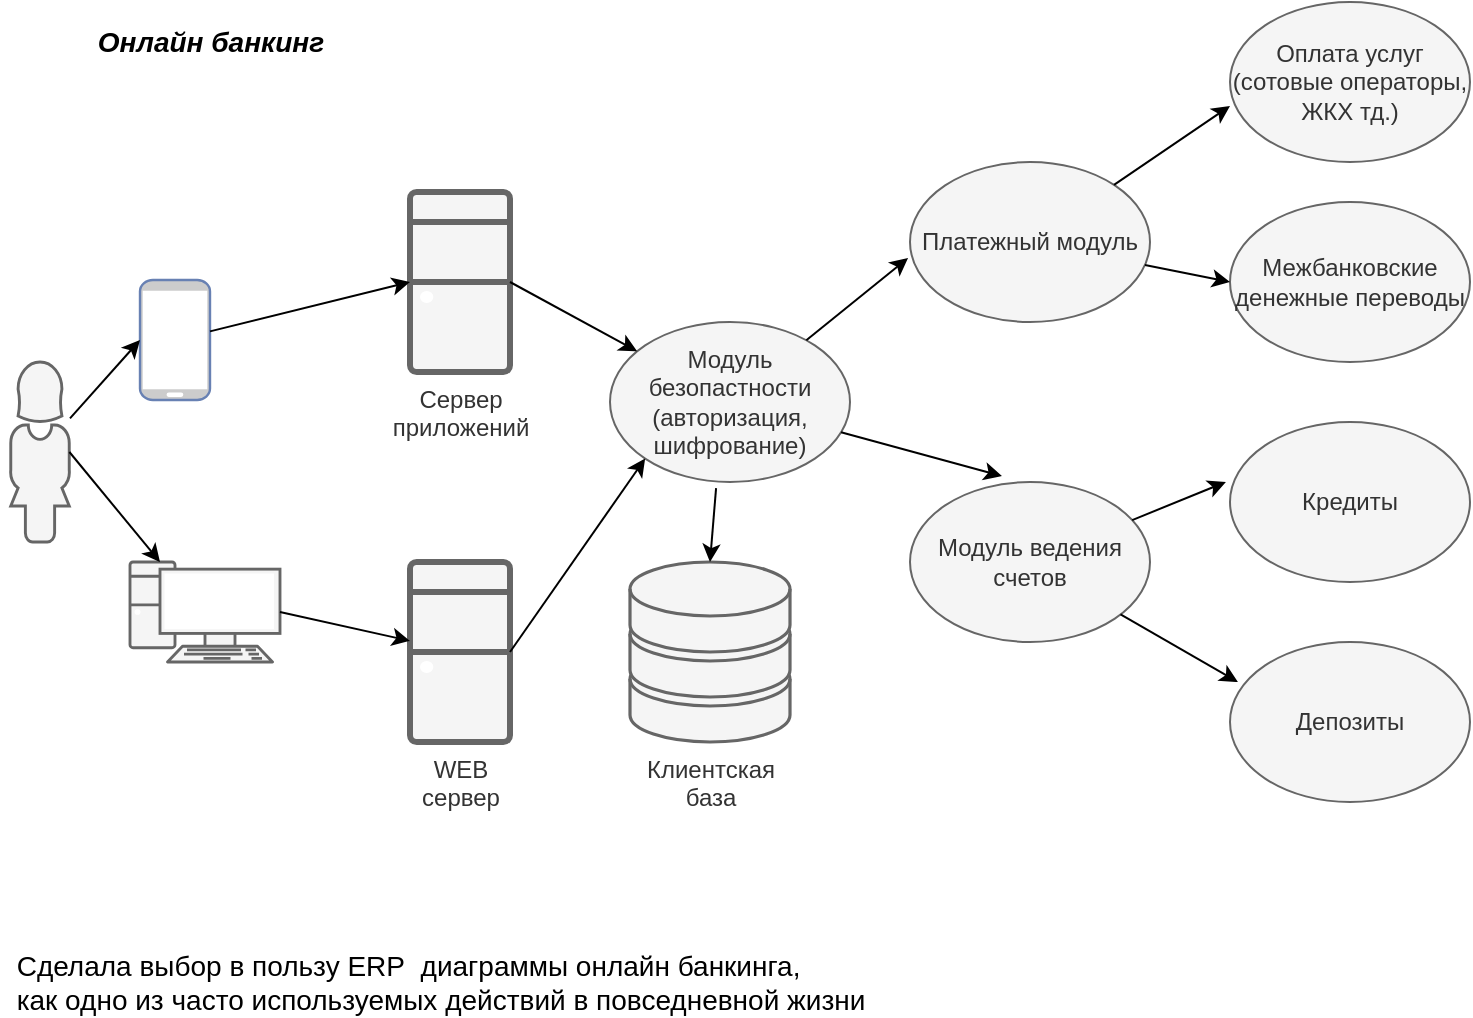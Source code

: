 <mxfile version="16.5.1" type="device"><diagram id="orfR_YcFWMFDSeqo3_gH" name="Страница 1"><mxGraphModel dx="1102" dy="865" grid="1" gridSize="10" guides="1" tooltips="1" connect="1" arrows="1" fold="1" page="1" pageScale="1" pageWidth="827" pageHeight="1169" math="0" shadow="0"><root><mxCell id="0"/><mxCell id="1" parent="0"/><mxCell id="C35JgnMI55tKlbUDd4T1-24" value="" style="fontColor=#0066CC;verticalAlign=top;verticalLabelPosition=bottom;labelPosition=center;align=center;html=1;outlineConnect=0;fillColor=#CCCCCC;strokeColor=#6881B3;gradientColor=none;gradientDirection=north;strokeWidth=2;shape=mxgraph.networks.mobile;" vertex="1" parent="1"><mxGeometry x="95" y="219" width="35" height="60" as="geometry"/></mxCell><mxCell id="C35JgnMI55tKlbUDd4T1-4" value="Модуль безопастности&lt;br&gt;(авторизация, шифрование)" style="ellipse;whiteSpace=wrap;html=1;fillColor=#f5f5f5;fontColor=#333333;strokeColor=#666666;" vertex="1" parent="1"><mxGeometry x="330" y="240" width="120" height="80" as="geometry"/></mxCell><mxCell id="C35JgnMI55tKlbUDd4T1-6" value="Платежный модуль" style="ellipse;whiteSpace=wrap;html=1;fillColor=#f5f5f5;fontColor=#333333;strokeColor=#666666;" vertex="1" parent="1"><mxGeometry x="480" y="160" width="120" height="80" as="geometry"/></mxCell><mxCell id="C35JgnMI55tKlbUDd4T1-7" value="Модуль ведения счетов" style="ellipse;whiteSpace=wrap;html=1;fillColor=#f5f5f5;fontColor=#333333;strokeColor=#666666;" vertex="1" parent="1"><mxGeometry x="480" y="320" width="120" height="80" as="geometry"/></mxCell><mxCell id="C35JgnMI55tKlbUDd4T1-8" value="Оплата услуг&lt;br&gt;(сотовые операторы, &lt;br&gt;ЖКХ тд.)" style="ellipse;whiteSpace=wrap;html=1;fillColor=#f5f5f5;fontColor=#333333;strokeColor=#666666;" vertex="1" parent="1"><mxGeometry x="640" y="80" width="120" height="80" as="geometry"/></mxCell><mxCell id="C35JgnMI55tKlbUDd4T1-9" value="Межбанковские денежные переводы" style="ellipse;whiteSpace=wrap;html=1;fillColor=#f5f5f5;fontColor=#333333;strokeColor=#666666;" vertex="1" parent="1"><mxGeometry x="640" y="180" width="120" height="80" as="geometry"/></mxCell><mxCell id="C35JgnMI55tKlbUDd4T1-10" value="Кредиты" style="ellipse;whiteSpace=wrap;html=1;fillColor=#f5f5f5;fontColor=#333333;strokeColor=#666666;" vertex="1" parent="1"><mxGeometry x="640" y="290" width="120" height="80" as="geometry"/></mxCell><mxCell id="C35JgnMI55tKlbUDd4T1-11" value="Депозиты" style="ellipse;whiteSpace=wrap;html=1;fillColor=#f5f5f5;fontColor=#333333;strokeColor=#666666;" vertex="1" parent="1"><mxGeometry x="640" y="400" width="120" height="80" as="geometry"/></mxCell><mxCell id="C35JgnMI55tKlbUDd4T1-17" value="" style="fontColor=#333333;verticalAlign=top;verticalLabelPosition=bottom;labelPosition=center;align=center;html=1;outlineConnect=0;fillColor=#f5f5f5;strokeColor=#666666;gradientDirection=north;strokeWidth=2;shape=mxgraph.networks.pc;" vertex="1" parent="1"><mxGeometry x="90" y="360" width="75" height="50" as="geometry"/></mxCell><mxCell id="C35JgnMI55tKlbUDd4T1-20" value="Клиентская&lt;br&gt;база&lt;br&gt;" style="fontColor=#333333;verticalAlign=top;verticalLabelPosition=bottom;labelPosition=center;align=center;html=1;outlineConnect=0;fillColor=#f5f5f5;strokeColor=#666666;gradientDirection=north;strokeWidth=2;shape=mxgraph.networks.storage;" vertex="1" parent="1"><mxGeometry x="340" y="360" width="80" height="90" as="geometry"/></mxCell><mxCell id="C35JgnMI55tKlbUDd4T1-22" value="Сервер&lt;br&gt;приложений" style="verticalAlign=top;verticalLabelPosition=bottom;labelPosition=center;align=center;html=1;outlineConnect=0;fillColor=#f5f5f5;strokeColor=#666666;gradientDirection=north;strokeWidth=1;shape=mxgraph.networks.desktop_pc;spacing=2;fontColor=#333333;" vertex="1" parent="1"><mxGeometry x="230" y="175" width="50" height="90" as="geometry"/></mxCell><mxCell id="C35JgnMI55tKlbUDd4T1-30" value="WEB&lt;br&gt;сервер&lt;br&gt;" style="verticalAlign=top;verticalLabelPosition=bottom;labelPosition=center;align=center;html=1;outlineConnect=0;fillColor=#f5f5f5;strokeColor=#666666;gradientDirection=north;strokeWidth=1;shape=mxgraph.networks.desktop_pc;spacing=2;fontColor=#333333;" vertex="1" parent="1"><mxGeometry x="230" y="360" width="50" height="90" as="geometry"/></mxCell><mxCell id="C35JgnMI55tKlbUDd4T1-32" value="" style="verticalAlign=top;verticalLabelPosition=bottom;labelPosition=center;align=center;html=1;outlineConnect=0;fillColor=#f5f5f5;strokeColor=#666666;gradientDirection=north;strokeWidth=2;shape=mxgraph.networks.user_female;fontSize=9;fontColor=#333333;" vertex="1" parent="1"><mxGeometry x="30" y="260" width="30" height="90" as="geometry"/></mxCell><mxCell id="C35JgnMI55tKlbUDd4T1-36" value="" style="endArrow=classic;html=1;rounded=0;fontSize=9;entryX=0;entryY=0.5;entryDx=0;entryDy=0;entryPerimeter=0;" edge="1" parent="1" source="C35JgnMI55tKlbUDd4T1-32" target="C35JgnMI55tKlbUDd4T1-24"><mxGeometry width="50" height="50" relative="1" as="geometry"><mxPoint x="390" y="380" as="sourcePoint"/><mxPoint x="90" y="250" as="targetPoint"/></mxGeometry></mxCell><mxCell id="C35JgnMI55tKlbUDd4T1-38" value="" style="endArrow=classic;html=1;rounded=0;fontSize=9;entryX=0.2;entryY=0;entryDx=0;entryDy=0;entryPerimeter=0;exitX=0.99;exitY=0.5;exitDx=0;exitDy=0;exitPerimeter=0;" edge="1" parent="1" source="C35JgnMI55tKlbUDd4T1-32" target="C35JgnMI55tKlbUDd4T1-17"><mxGeometry width="50" height="50" relative="1" as="geometry"><mxPoint x="90" y="330" as="sourcePoint"/><mxPoint x="125" y="290.8" as="targetPoint"/></mxGeometry></mxCell><mxCell id="C35JgnMI55tKlbUDd4T1-39" value="" style="endArrow=classic;html=1;rounded=0;fontSize=9;entryX=0;entryY=0.5;entryDx=0;entryDy=0;entryPerimeter=0;" edge="1" parent="1" source="C35JgnMI55tKlbUDd4T1-24" target="C35JgnMI55tKlbUDd4T1-22"><mxGeometry width="50" height="50" relative="1" as="geometry"><mxPoint x="150" y="230" as="sourcePoint"/><mxPoint x="185" y="190.8" as="targetPoint"/></mxGeometry></mxCell><mxCell id="C35JgnMI55tKlbUDd4T1-40" value="" style="endArrow=classic;html=1;rounded=0;fontSize=9;exitX=1;exitY=0.5;exitDx=0;exitDy=0;exitPerimeter=0;" edge="1" parent="1" source="C35JgnMI55tKlbUDd4T1-17" target="C35JgnMI55tKlbUDd4T1-30"><mxGeometry width="50" height="50" relative="1" as="geometry"><mxPoint x="190" y="340" as="sourcePoint"/><mxPoint x="225" y="300.8" as="targetPoint"/></mxGeometry></mxCell><mxCell id="C35JgnMI55tKlbUDd4T1-41" value="" style="endArrow=classic;html=1;rounded=0;fontSize=9;exitX=1;exitY=0.5;exitDx=0;exitDy=0;exitPerimeter=0;" edge="1" parent="1" source="C35JgnMI55tKlbUDd4T1-22" target="C35JgnMI55tKlbUDd4T1-4"><mxGeometry width="50" height="50" relative="1" as="geometry"><mxPoint x="310" y="230" as="sourcePoint"/><mxPoint x="345" y="190.8" as="targetPoint"/></mxGeometry></mxCell><mxCell id="C35JgnMI55tKlbUDd4T1-42" value="" style="endArrow=classic;html=1;rounded=0;fontSize=9;exitX=1;exitY=0.5;exitDx=0;exitDy=0;exitPerimeter=0;entryX=0;entryY=1;entryDx=0;entryDy=0;" edge="1" parent="1" source="C35JgnMI55tKlbUDd4T1-30" target="C35JgnMI55tKlbUDd4T1-4"><mxGeometry width="50" height="50" relative="1" as="geometry"><mxPoint x="310" y="350" as="sourcePoint"/><mxPoint x="345" y="311" as="targetPoint"/></mxGeometry></mxCell><mxCell id="C35JgnMI55tKlbUDd4T1-43" value="" style="endArrow=classic;html=1;rounded=0;fontSize=9;entryX=0.5;entryY=0;entryDx=0;entryDy=0;entryPerimeter=0;exitX=0.442;exitY=1.038;exitDx=0;exitDy=0;exitPerimeter=0;" edge="1" parent="1" source="C35JgnMI55tKlbUDd4T1-4" target="C35JgnMI55tKlbUDd4T1-20"><mxGeometry width="50" height="50" relative="1" as="geometry"><mxPoint x="390" y="340" as="sourcePoint"/><mxPoint x="425" y="300.8" as="targetPoint"/></mxGeometry></mxCell><mxCell id="C35JgnMI55tKlbUDd4T1-44" value="" style="endArrow=classic;html=1;rounded=0;fontSize=9;entryX=-0.008;entryY=0.6;entryDx=0;entryDy=0;entryPerimeter=0;" edge="1" parent="1" source="C35JgnMI55tKlbUDd4T1-4" target="C35JgnMI55tKlbUDd4T1-6"><mxGeometry width="50" height="50" relative="1" as="geometry"><mxPoint x="420" y="170" as="sourcePoint"/><mxPoint x="455" y="130.8" as="targetPoint"/></mxGeometry></mxCell><mxCell id="C35JgnMI55tKlbUDd4T1-45" value="" style="endArrow=classic;html=1;rounded=0;fontSize=9;entryX=0.383;entryY=-0.037;entryDx=0;entryDy=0;entryPerimeter=0;" edge="1" parent="1" source="C35JgnMI55tKlbUDd4T1-4" target="C35JgnMI55tKlbUDd4T1-7"><mxGeometry width="50" height="50" relative="1" as="geometry"><mxPoint x="490" y="290" as="sourcePoint"/><mxPoint x="525" y="250.8" as="targetPoint"/></mxGeometry></mxCell><mxCell id="C35JgnMI55tKlbUDd4T1-46" value="" style="endArrow=classic;html=1;rounded=0;fontSize=9;entryX=0;entryY=0.65;entryDx=0;entryDy=0;entryPerimeter=0;" edge="1" parent="1" source="C35JgnMI55tKlbUDd4T1-6" target="C35JgnMI55tKlbUDd4T1-8"><mxGeometry width="50" height="50" relative="1" as="geometry"><mxPoint x="580" y="120" as="sourcePoint"/><mxPoint x="615" y="80.8" as="targetPoint"/></mxGeometry></mxCell><mxCell id="C35JgnMI55tKlbUDd4T1-47" value="" style="endArrow=classic;html=1;rounded=0;fontSize=9;entryX=0;entryY=0.5;entryDx=0;entryDy=0;" edge="1" parent="1" source="C35JgnMI55tKlbUDd4T1-6" target="C35JgnMI55tKlbUDd4T1-9"><mxGeometry width="50" height="50" relative="1" as="geometry"><mxPoint x="600" y="220" as="sourcePoint"/><mxPoint x="625" y="230.8" as="targetPoint"/></mxGeometry></mxCell><mxCell id="C35JgnMI55tKlbUDd4T1-48" value="" style="endArrow=classic;html=1;rounded=0;fontSize=9;entryX=-0.017;entryY=0.375;entryDx=0;entryDy=0;entryPerimeter=0;" edge="1" parent="1" source="C35JgnMI55tKlbUDd4T1-7" target="C35JgnMI55tKlbUDd4T1-10"><mxGeometry width="50" height="50" relative="1" as="geometry"><mxPoint x="590" y="280" as="sourcePoint"/><mxPoint x="625" y="240.8" as="targetPoint"/></mxGeometry></mxCell><mxCell id="C35JgnMI55tKlbUDd4T1-50" value="" style="endArrow=classic;html=1;rounded=0;fontSize=9;entryX=0.033;entryY=0.25;entryDx=0;entryDy=0;entryPerimeter=0;" edge="1" parent="1" source="C35JgnMI55tKlbUDd4T1-7" target="C35JgnMI55tKlbUDd4T1-11"><mxGeometry width="50" height="50" relative="1" as="geometry"><mxPoint x="570" y="420" as="sourcePoint"/><mxPoint x="605" y="380.8" as="targetPoint"/></mxGeometry></mxCell><mxCell id="C35JgnMI55tKlbUDd4T1-51" value="&lt;div style=&quot;text-align: left&quot;&gt;&lt;span style=&quot;font-size: 14px&quot;&gt;Сделала выбор в пользу ERP&amp;nbsp; диаграммы онлайн банкинга,&lt;/span&gt;&lt;/div&gt;&lt;div style=&quot;text-align: left&quot;&gt;&lt;span style=&quot;font-size: 14px&quot;&gt;как одно из часто используемых действий в повседневной жизни&lt;/span&gt;&lt;/div&gt;" style="text;html=1;align=center;verticalAlign=middle;resizable=0;points=[];autosize=1;strokeColor=none;fillColor=none;fontSize=9;" vertex="1" parent="1"><mxGeometry x="25" y="555" width="440" height="30" as="geometry"/></mxCell><mxCell id="C35JgnMI55tKlbUDd4T1-53" value="Онлайн банкинг" style="text;html=1;align=center;verticalAlign=middle;resizable=0;points=[];autosize=1;strokeColor=none;fillColor=none;fontSize=14;fontStyle=3" vertex="1" parent="1"><mxGeometry x="65" y="90" width="130" height="20" as="geometry"/></mxCell></root></mxGraphModel></diagram></mxfile>